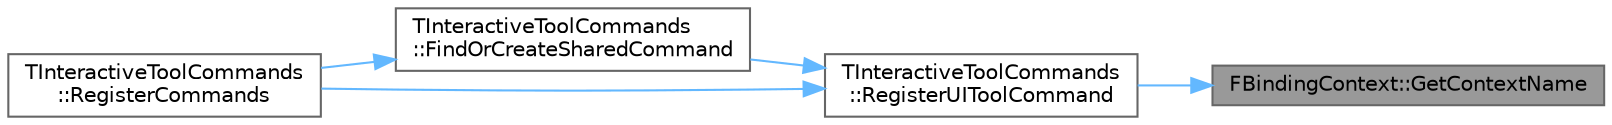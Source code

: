 digraph "FBindingContext::GetContextName"
{
 // INTERACTIVE_SVG=YES
 // LATEX_PDF_SIZE
  bgcolor="transparent";
  edge [fontname=Helvetica,fontsize=10,labelfontname=Helvetica,labelfontsize=10];
  node [fontname=Helvetica,fontsize=10,shape=box,height=0.2,width=0.4];
  rankdir="RL";
  Node1 [id="Node000001",label="FBindingContext::GetContextName",height=0.2,width=0.4,color="gray40", fillcolor="grey60", style="filled", fontcolor="black",tooltip=" "];
  Node1 -> Node2 [id="edge1_Node000001_Node000002",dir="back",color="steelblue1",style="solid",tooltip=" "];
  Node2 [id="Node000002",label="TInteractiveToolCommands\l::RegisterUIToolCommand",height=0.2,width=0.4,color="grey40", fillcolor="white", style="filled",URL="$df/db3/classTInteractiveToolCommands.html#ab7e9086ae1419a0194bba788ae4f37a3",tooltip="Utility function that registeres a Tool Aciton as a UICommand."];
  Node2 -> Node3 [id="edge2_Node000002_Node000003",dir="back",color="steelblue1",style="solid",tooltip=" "];
  Node3 [id="Node000003",label="TInteractiveToolCommands\l::FindOrCreateSharedCommand",height=0.2,width=0.4,color="grey40", fillcolor="white", style="filled",URL="$df/db3/classTInteractiveToolCommands.html#a1c20137c56227cea9a8c8c0fcaaf3ef1",tooltip="Find or Create a UICommand for a standard Tool Action, that will be shared across Tools."];
  Node3 -> Node4 [id="edge3_Node000003_Node000004",dir="back",color="steelblue1",style="solid",tooltip=" "];
  Node4 [id="Node000004",label="TInteractiveToolCommands\l::RegisterCommands",height=0.2,width=0.4,color="grey40", fillcolor="white", style="filled",URL="$df/db3/classTInteractiveToolCommands.html#a5c4b9084ff88357556de57dec117e0ce",tooltip="Initialize commands."];
  Node2 -> Node4 [id="edge4_Node000002_Node000004",dir="back",color="steelblue1",style="solid",tooltip=" "];
}
